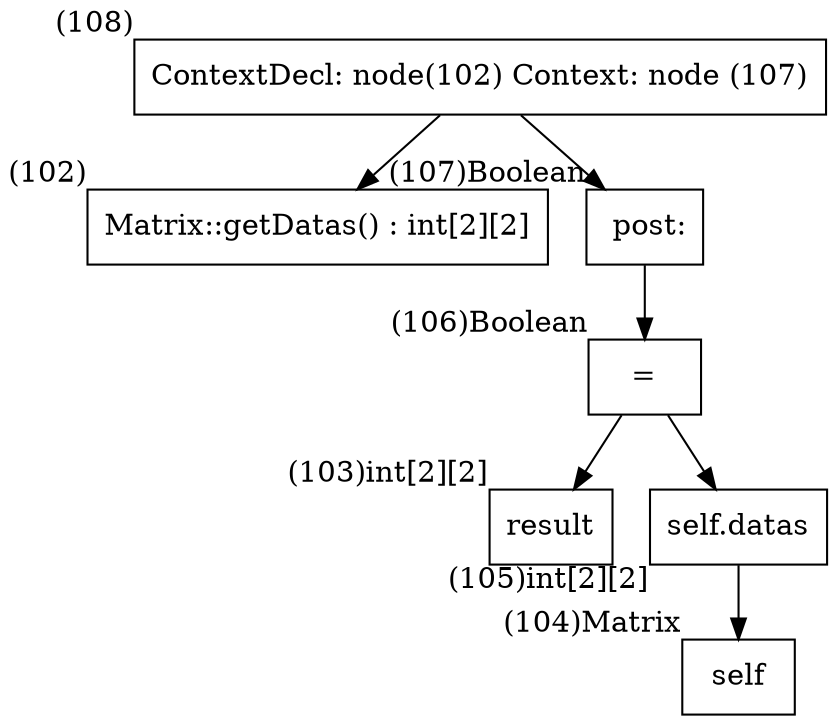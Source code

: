 digraph AST {
  node [shape=box];
  n108 [label="ContextDecl: node(102) Context: node (107)", xlabel="(108)"];
  n108 -> n102;
  n108 -> n107;
  n102 [label="Matrix::getDatas() : int[2][2]", xlabel="(102)"];
  n107 [label=" post:", xlabel="(107)Boolean"];
  n107 -> n106;
  n106 [label="=", xlabel="(106)Boolean"];
  n106 -> n103;
  n106 -> n105;
  n103 [label="result", xlabel="(103)int[2][2]"];
  n105 [label="self.datas", xlabel="(105)int[2][2]"];
  n105 -> n104;
  n104 [label="self", xlabel="(104)Matrix"];
}

